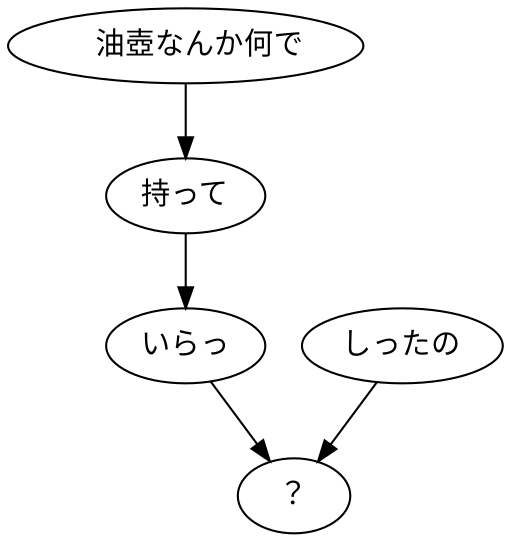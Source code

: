 digraph graph7032 {
	node0 [label="　油壺なんか何で"];
	node1 [label="持って"];
	node2 [label="いらっ"];
	node3 [label="しったの"];
	node4 [label="？"];
	node0 -> node1;
	node1 -> node2;
	node2 -> node4;
	node3 -> node4;
}
